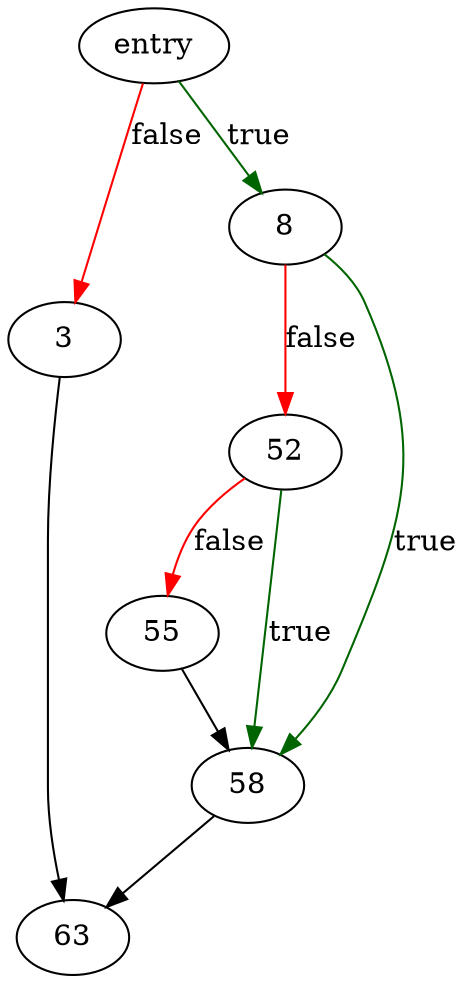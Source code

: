 digraph "usage" {
	// Node definitions.
	1 [label=entry];
	3;
	8;
	52;
	55;
	58;
	63;

	// Edge definitions.
	1 -> 3 [
		color=red
		label=false
	];
	1 -> 8 [
		color=darkgreen
		label=true
	];
	3 -> 63;
	8 -> 52 [
		color=red
		label=false
	];
	8 -> 58 [
		color=darkgreen
		label=true
	];
	52 -> 55 [
		color=red
		label=false
	];
	52 -> 58 [
		color=darkgreen
		label=true
	];
	55 -> 58;
	58 -> 63;
}